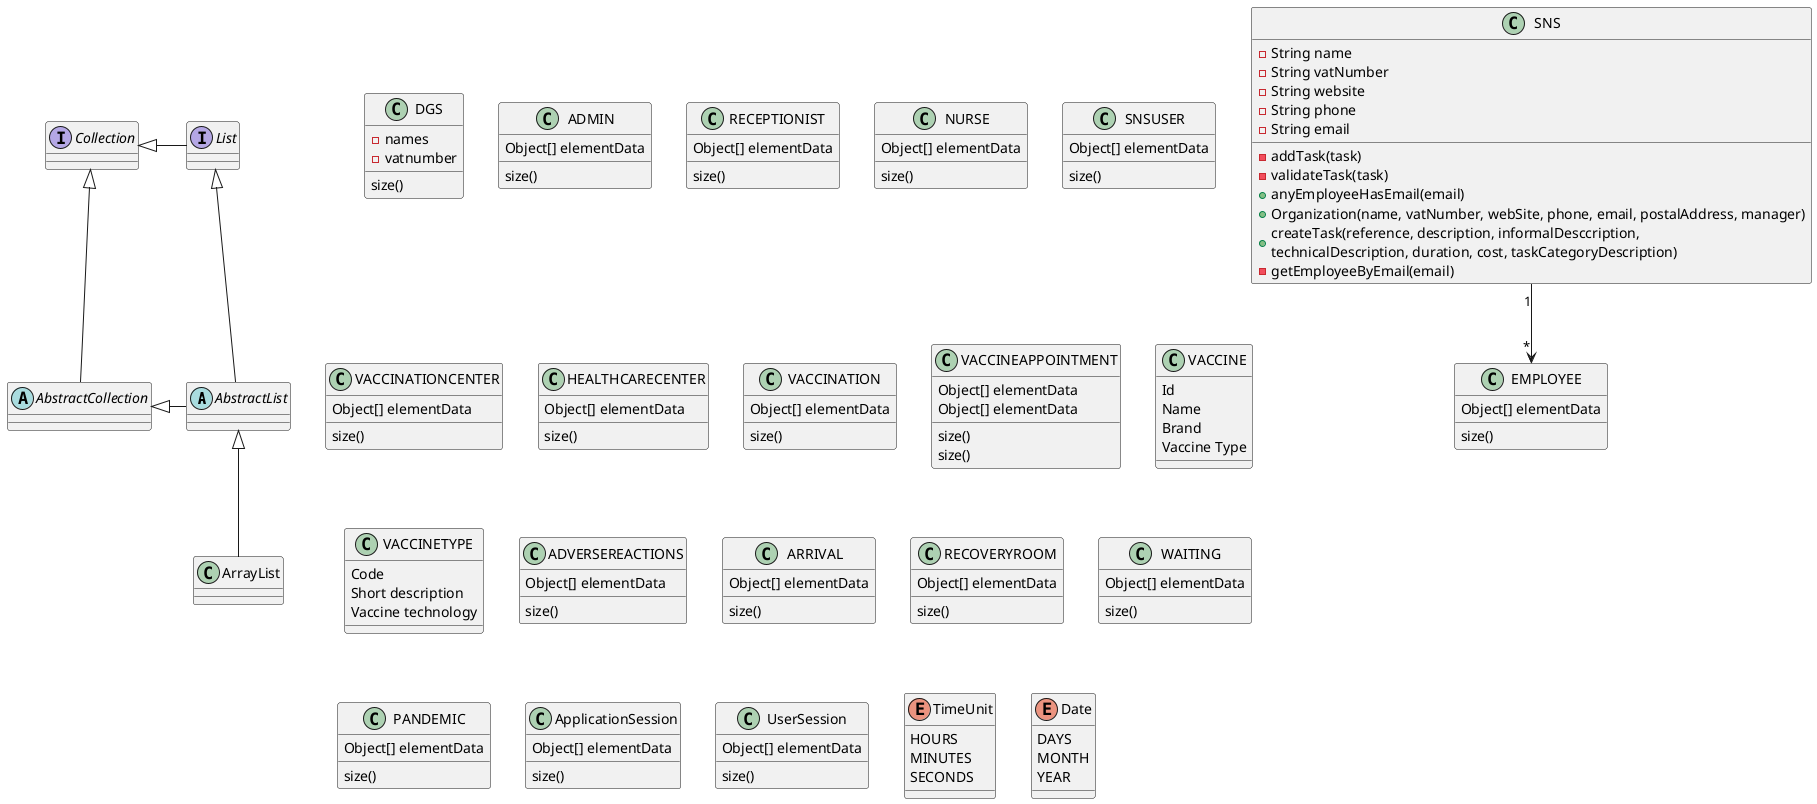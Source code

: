 @startuml
'https://plantuml.com/class-diagram

abstract class AbstractList
abstract AbstractCollection
interface List
interface Collection

List <|-- AbstractList
Collection <|-- AbstractCollection

Collection <|- List
AbstractCollection <|- AbstractList
AbstractList <|-- ArrayList

SNS "1" --> "*" EMPLOYEE






class DGS {
    - names
    -vatnumber
     size()
}

class SNS {
  - String name
    - String vatNumber
    - String website
    - String phone
    - String email

    - addTask(task)
    - validateTask(task)
    + anyEmployeeHasEmail(email)
    + Organization(name, vatNumber, webSite, phone, email, postalAddress, manager)
    + createTask(reference, description, informalDesccription,\ntechnicalDescription, duration, cost, taskCategoryDescription)
    - getEmployeeByEmail(email)

}
class EMPLOYEE {
Object[] elementData
size()
}
class ADMIN {
Object[] elementData
size()
}
class RECEPTIONIST {
Object[] elementData
size()
}
class NURSE {
Object[] elementData
size()
}
class SNSUSER {
Object[] elementData
size()
}
class VACCINATIONCENTER {
Object[] elementData
size()
}
class HEALTHCARECENTER {
Object[] elementData
size()
}
class VACCINATION {
Object[] elementData
size()
}
class VACCINEAPPOINTMENT {
Object[] elementData
size()
}
class VACCINE {
Id
Name
Brand
Vaccine Type
}
class VACCINETYPE{
 Code
 Short description
 Vaccine technology
}
class VACCINEAPPOINTMENT {
Object[] elementData
size()
}
class ADVERSEREACTIONS {
Object[] elementData
size()
}
class ARRIVAL{
Object[] elementData
size()
}
class RECOVERYROOM{
Object[] elementData
size()
}
class WAITING {
Object[] elementData
size()
}
class PANDEMIC {
Object[] elementData
size()
}
class ApplicationSession{
Object[] elementData
size()
}
class UserSession {
Object[] elementData
size()
}
enum TimeUnit {
HOURS
MINUTES
SECONDS
}

enum Date {
DAYS
MONTH
YEAR
}

@enduml